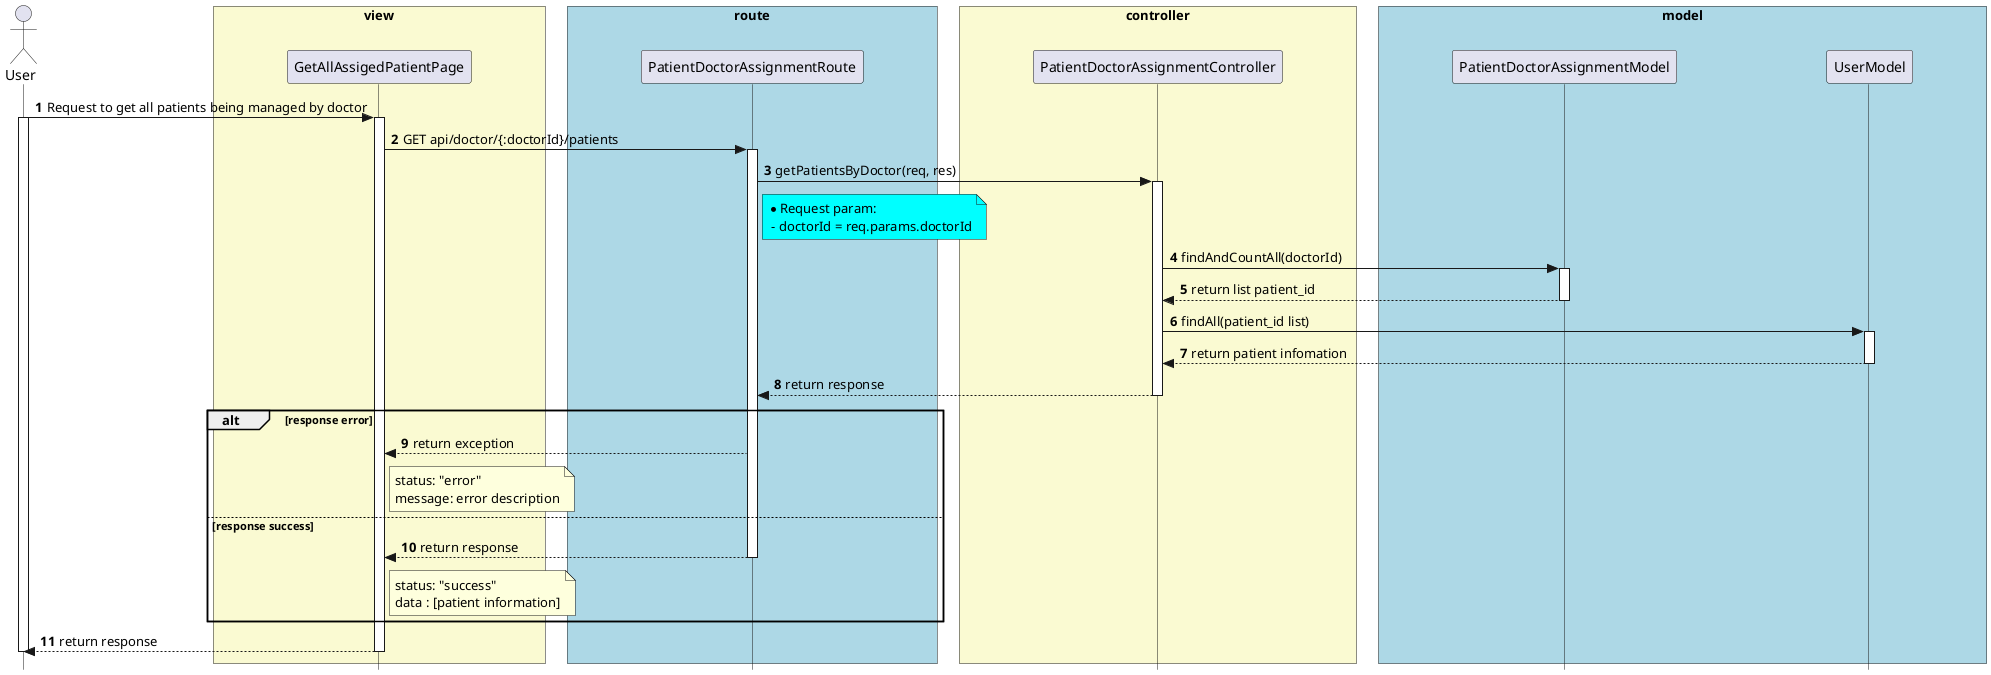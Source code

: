 '

@startuml


skinparam style strictuml

skinparam lifelineStrategy solid

skinparam ParticipantPadding 70

skinparam BoxPadding 10

autonumber

actor User as User

box "view" #LightGoldenRodYellow

participant GetAllAssigedPatientPage as GetAllAssigedPatientPage

end box

box "route" #lightBlue

participant PatientDoctorAssignmentRoute as PatientDoctorAssignmentRoute

end box


box "controller" #LightGoldenRodYellow
participant PatientDoctorAssignmentController as PatientDoctorAssignmentController

end box


box "model" #lightBlue
participant PatientDoctorAssignmentModel as PatientDoctorAssignmentModel
participant UserModel as UserModel

end box


User -> GetAllAssigedPatientPage: Request to get all patients being managed by doctor
activate User
activate GetAllAssigedPatientPage

GetAllAssigedPatientPage -> PatientDoctorAssignmentRoute: GET api/doctor/{:doctorId}/patients
activate PatientDoctorAssignmentRoute


PatientDoctorAssignmentRoute -> PatientDoctorAssignmentController: getPatientsByDoctor(req, res)
activate PatientDoctorAssignmentController

note right of PatientDoctorAssignmentRoute #Aqua
  * Request param:
   - doctorId = req.params.doctorId
end note

PatientDoctorAssignmentController -> PatientDoctorAssignmentModel: findAndCountAll(doctorId)

activate PatientDoctorAssignmentModel

PatientDoctorAssignmentModel --> PatientDoctorAssignmentController: return list patient_id 

deactivate PatientDoctorAssignmentModel


PatientDoctorAssignmentController -> UserModel: findAll(patient_id list)
activate UserModel
UserModel --> PatientDoctorAssignmentController: return patient infomation
deactivate UserModel

PatientDoctorAssignmentController --> PatientDoctorAssignmentRoute: return response

deactivate PatientDoctorAssignmentController

alt response error
  PatientDoctorAssignmentRoute --> GetAllAssigedPatientPage: return exception
  note right of GetAllAssigedPatientPage
    status: "error"
    message: error description
  end note
else response success
  PatientDoctorAssignmentRoute --> GetAllAssigedPatientPage: return response
  deactivate PatientDoctorAssignmentRoute

  note right of GetAllAssigedPatientPage
    status: "success"
    data : [patient information]
  end note
end
GetAllAssigedPatientPage --> User: return response
deactivate GetAllAssigedPatientPage
deactivate User

@enduml

